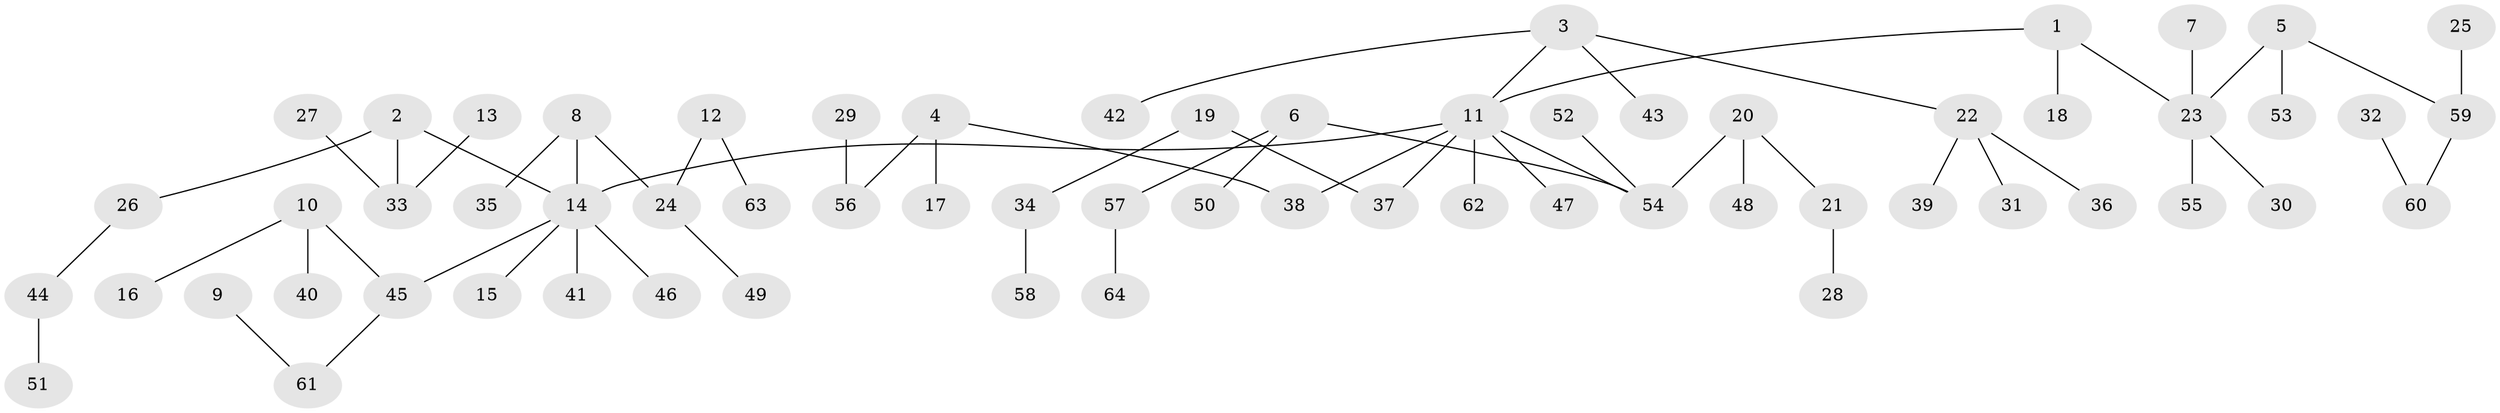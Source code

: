 // original degree distribution, {2: 0.29133858267716534, 8: 0.015748031496062992, 3: 0.14173228346456693, 1: 0.4645669291338583, 5: 0.023622047244094488, 4: 0.05511811023622047, 6: 0.007874015748031496}
// Generated by graph-tools (version 1.1) at 2025/02/03/09/25 03:02:29]
// undirected, 64 vertices, 63 edges
graph export_dot {
graph [start="1"]
  node [color=gray90,style=filled];
  1;
  2;
  3;
  4;
  5;
  6;
  7;
  8;
  9;
  10;
  11;
  12;
  13;
  14;
  15;
  16;
  17;
  18;
  19;
  20;
  21;
  22;
  23;
  24;
  25;
  26;
  27;
  28;
  29;
  30;
  31;
  32;
  33;
  34;
  35;
  36;
  37;
  38;
  39;
  40;
  41;
  42;
  43;
  44;
  45;
  46;
  47;
  48;
  49;
  50;
  51;
  52;
  53;
  54;
  55;
  56;
  57;
  58;
  59;
  60;
  61;
  62;
  63;
  64;
  1 -- 11 [weight=1.0];
  1 -- 18 [weight=1.0];
  1 -- 23 [weight=1.0];
  2 -- 14 [weight=1.0];
  2 -- 26 [weight=1.0];
  2 -- 33 [weight=1.0];
  3 -- 11 [weight=1.0];
  3 -- 22 [weight=1.0];
  3 -- 42 [weight=1.0];
  3 -- 43 [weight=1.0];
  4 -- 17 [weight=1.0];
  4 -- 38 [weight=1.0];
  4 -- 56 [weight=1.0];
  5 -- 23 [weight=1.0];
  5 -- 53 [weight=1.0];
  5 -- 59 [weight=1.0];
  6 -- 50 [weight=1.0];
  6 -- 54 [weight=1.0];
  6 -- 57 [weight=1.0];
  7 -- 23 [weight=1.0];
  8 -- 14 [weight=1.0];
  8 -- 24 [weight=1.0];
  8 -- 35 [weight=1.0];
  9 -- 61 [weight=1.0];
  10 -- 16 [weight=1.0];
  10 -- 40 [weight=1.0];
  10 -- 45 [weight=1.0];
  11 -- 14 [weight=1.0];
  11 -- 37 [weight=1.0];
  11 -- 38 [weight=1.0];
  11 -- 47 [weight=1.0];
  11 -- 54 [weight=1.0];
  11 -- 62 [weight=1.0];
  12 -- 24 [weight=1.0];
  12 -- 63 [weight=1.0];
  13 -- 33 [weight=1.0];
  14 -- 15 [weight=1.0];
  14 -- 41 [weight=1.0];
  14 -- 45 [weight=1.0];
  14 -- 46 [weight=1.0];
  19 -- 34 [weight=1.0];
  19 -- 37 [weight=1.0];
  20 -- 21 [weight=1.0];
  20 -- 48 [weight=1.0];
  20 -- 54 [weight=1.0];
  21 -- 28 [weight=1.0];
  22 -- 31 [weight=1.0];
  22 -- 36 [weight=1.0];
  22 -- 39 [weight=1.0];
  23 -- 30 [weight=1.0];
  23 -- 55 [weight=1.0];
  24 -- 49 [weight=1.0];
  25 -- 59 [weight=1.0];
  26 -- 44 [weight=1.0];
  27 -- 33 [weight=1.0];
  29 -- 56 [weight=1.0];
  32 -- 60 [weight=1.0];
  34 -- 58 [weight=1.0];
  44 -- 51 [weight=1.0];
  45 -- 61 [weight=1.0];
  52 -- 54 [weight=1.0];
  57 -- 64 [weight=1.0];
  59 -- 60 [weight=1.0];
}
